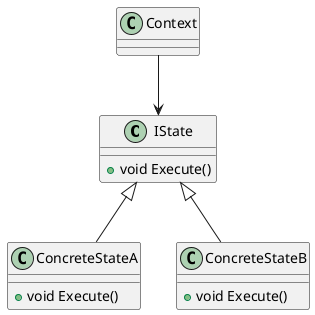 @startuml StatePattern

class IState {
    +void Execute()
}

class ConcreteStateA {
    +void Execute()
}

class ConcreteStateB {
    +void Execute()
}

class Context

Context --> IState
IState <|-- ConcreteStateA
IState <|-- ConcreteStateB

@enduml
